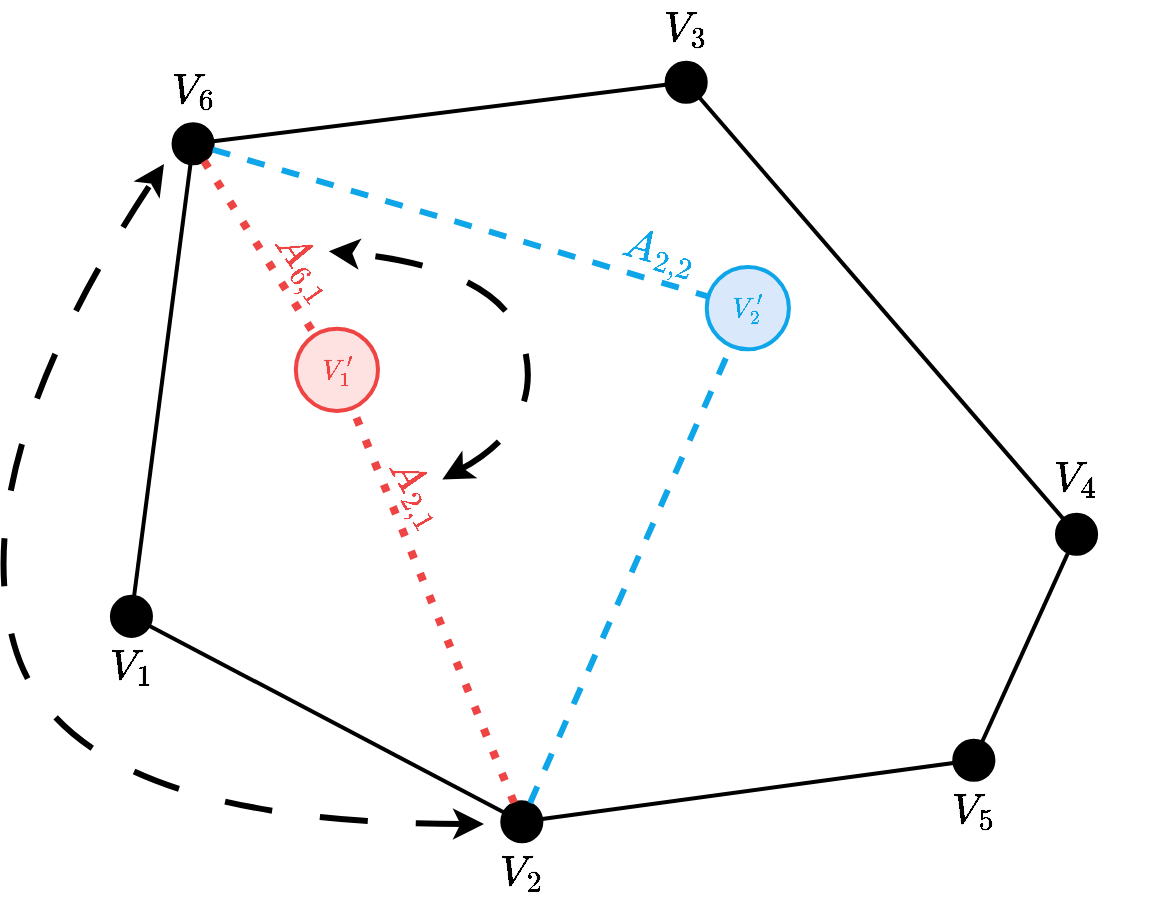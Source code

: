 <mxfile version="21.2.8" type="device">
  <diagram name="Page-1" id="pyHq3Q06zmXxc1-A2x4C">
    <mxGraphModel dx="987" dy="593" grid="1" gridSize="10" guides="1" tooltips="1" connect="1" arrows="1" fold="1" page="1" pageScale="1" pageWidth="610" pageHeight="488" math="1" shadow="0">
      <root>
        <mxCell id="0" />
        <mxCell id="1" parent="0" />
        <mxCell id="qUlzwYCwUEQAwR1e-6NB-60" value="" style="group" parent="1" vertex="1" connectable="0">
          <mxGeometry x="52.91" y="18" width="534.18" height="452" as="geometry" />
        </mxCell>
        <mxCell id="qUlzwYCwUEQAwR1e-6NB-1" value="" style="ellipse;whiteSpace=wrap;html=1;aspect=fixed;fillColor=#000000;" parent="qUlzwYCwUEQAwR1e-6NB-60" vertex="1">
          <mxGeometry x="51.363" y="61.636" width="20.545" height="20.545" as="geometry" />
        </mxCell>
        <mxCell id="qUlzwYCwUEQAwR1e-6NB-9" style="edgeStyle=none;rounded=0;orthogonalLoop=1;jettySize=auto;html=1;endArrow=none;endFill=0;strokeWidth=2;" parent="qUlzwYCwUEQAwR1e-6NB-60" source="qUlzwYCwUEQAwR1e-6NB-2" edge="1">
          <mxGeometry relative="1" as="geometry">
            <mxPoint x="503.362" y="267.091" as="targetPoint" />
          </mxGeometry>
        </mxCell>
        <mxCell id="qUlzwYCwUEQAwR1e-6NB-2" value="" style="ellipse;whiteSpace=wrap;html=1;aspect=fixed;fillColor=#000000;" parent="qUlzwYCwUEQAwR1e-6NB-60" vertex="1">
          <mxGeometry x="297.908" y="30.818" width="20.545" height="20.545" as="geometry" />
        </mxCell>
        <mxCell id="qUlzwYCwUEQAwR1e-6NB-8" style="edgeStyle=none;rounded=0;orthogonalLoop=1;jettySize=auto;html=1;endArrow=none;endFill=0;strokeWidth=2;" parent="qUlzwYCwUEQAwR1e-6NB-60" source="qUlzwYCwUEQAwR1e-6NB-1" target="qUlzwYCwUEQAwR1e-6NB-2" edge="1">
          <mxGeometry relative="1" as="geometry" />
        </mxCell>
        <mxCell id="qUlzwYCwUEQAwR1e-6NB-10" style="edgeStyle=none;rounded=0;orthogonalLoop=1;jettySize=auto;html=1;endArrow=none;endFill=0;strokeWidth=2;" parent="qUlzwYCwUEQAwR1e-6NB-60" target="qUlzwYCwUEQAwR1e-6NB-4" edge="1">
          <mxGeometry relative="1" as="geometry">
            <mxPoint x="503.362" y="267.091" as="sourcePoint" />
          </mxGeometry>
        </mxCell>
        <mxCell id="qUlzwYCwUEQAwR1e-6NB-3" value="" style="ellipse;whiteSpace=wrap;html=1;aspect=fixed;fillColor=#000000;" parent="qUlzwYCwUEQAwR1e-6NB-60" vertex="1">
          <mxGeometry x="493.089" y="256.818" width="20.545" height="20.545" as="geometry" />
        </mxCell>
        <mxCell id="qUlzwYCwUEQAwR1e-6NB-4" value="" style="ellipse;whiteSpace=wrap;html=1;aspect=fixed;fillColor=#000000;" parent="qUlzwYCwUEQAwR1e-6NB-60" vertex="1">
          <mxGeometry x="441.726" y="369.818" width="20.545" height="20.545" as="geometry" />
        </mxCell>
        <mxCell id="qUlzwYCwUEQAwR1e-6NB-5" value="" style="ellipse;whiteSpace=wrap;html=1;aspect=fixed;fillColor=#000000;" parent="qUlzwYCwUEQAwR1e-6NB-60" vertex="1">
          <mxGeometry x="215.727" y="400.636" width="20.545" height="20.545" as="geometry" />
        </mxCell>
        <mxCell id="qUlzwYCwUEQAwR1e-6NB-11" style="edgeStyle=none;rounded=0;orthogonalLoop=1;jettySize=auto;html=1;endArrow=none;endFill=0;strokeWidth=2;" parent="qUlzwYCwUEQAwR1e-6NB-60" source="qUlzwYCwUEQAwR1e-6NB-4" target="qUlzwYCwUEQAwR1e-6NB-5" edge="1">
          <mxGeometry relative="1" as="geometry" />
        </mxCell>
        <mxCell id="qUlzwYCwUEQAwR1e-6NB-7" style="rounded=0;orthogonalLoop=1;jettySize=auto;html=1;endArrow=none;endFill=0;strokeWidth=2;" parent="qUlzwYCwUEQAwR1e-6NB-60" source="qUlzwYCwUEQAwR1e-6NB-6" target="qUlzwYCwUEQAwR1e-6NB-1" edge="1">
          <mxGeometry relative="1" as="geometry" />
        </mxCell>
        <mxCell id="qUlzwYCwUEQAwR1e-6NB-12" style="edgeStyle=none;rounded=0;orthogonalLoop=1;jettySize=auto;html=1;endArrow=none;endFill=0;strokeWidth=2;" parent="qUlzwYCwUEQAwR1e-6NB-60" source="qUlzwYCwUEQAwR1e-6NB-6" target="qUlzwYCwUEQAwR1e-6NB-5" edge="1">
          <mxGeometry relative="1" as="geometry" />
        </mxCell>
        <mxCell id="qUlzwYCwUEQAwR1e-6NB-6" value="" style="ellipse;whiteSpace=wrap;html=1;aspect=fixed;fillColor=#000000;" parent="qUlzwYCwUEQAwR1e-6NB-60" vertex="1">
          <mxGeometry x="20.545" y="297.909" width="20.545" height="20.545" as="geometry" />
        </mxCell>
        <mxCell id="qUlzwYCwUEQAwR1e-6NB-13" value="$$V_{1}$$" style="text;html=1;strokeColor=none;fillColor=none;align=center;verticalAlign=middle;whiteSpace=wrap;rounded=0;fontSize=18;" parent="qUlzwYCwUEQAwR1e-6NB-60" vertex="1">
          <mxGeometry y="318.455" width="61.636" height="30.818" as="geometry" />
        </mxCell>
        <mxCell id="qUlzwYCwUEQAwR1e-6NB-14" value="$$V_{6} $$" style="text;html=1;strokeColor=none;fillColor=none;align=center;verticalAlign=middle;whiteSpace=wrap;rounded=0;fontSize=18;" parent="qUlzwYCwUEQAwR1e-6NB-60" vertex="1">
          <mxGeometry x="30.818" y="30.818" width="61.636" height="30.818" as="geometry" />
        </mxCell>
        <mxCell id="qUlzwYCwUEQAwR1e-6NB-15" value="$$V_{3}$$" style="text;html=1;strokeColor=none;fillColor=none;align=center;verticalAlign=middle;whiteSpace=wrap;rounded=0;fontSize=18;" parent="qUlzwYCwUEQAwR1e-6NB-60" vertex="1">
          <mxGeometry x="277.363" width="61.636" height="30.818" as="geometry" />
        </mxCell>
        <mxCell id="qUlzwYCwUEQAwR1e-6NB-16" value="$$V_{4}$$" style="text;html=1;strokeColor=none;fillColor=none;align=center;verticalAlign=middle;whiteSpace=wrap;rounded=0;fontSize=18;" parent="qUlzwYCwUEQAwR1e-6NB-60" vertex="1">
          <mxGeometry x="472.544" y="224.973" width="61.636" height="30.818" as="geometry" />
        </mxCell>
        <mxCell id="qUlzwYCwUEQAwR1e-6NB-17" value="$$V_{5}$$" style="text;html=1;strokeColor=none;fillColor=none;align=center;verticalAlign=middle;whiteSpace=wrap;rounded=0;fontSize=18;" parent="qUlzwYCwUEQAwR1e-6NB-60" vertex="1">
          <mxGeometry x="421.18" y="390.364" width="61.636" height="30.818" as="geometry" />
        </mxCell>
        <mxCell id="qUlzwYCwUEQAwR1e-6NB-18" value="$$V_{2}$$" style="text;html=1;strokeColor=none;fillColor=none;align=center;verticalAlign=middle;whiteSpace=wrap;rounded=0;fontSize=18;" parent="qUlzwYCwUEQAwR1e-6NB-60" vertex="1">
          <mxGeometry x="195.181" y="421.182" width="61.636" height="30.818" as="geometry" />
        </mxCell>
        <mxCell id="qUlzwYCwUEQAwR1e-6NB-20" value="" style="endArrow=none;dashed=1;html=1;dashPattern=1 2;strokeWidth=4;rounded=0;fillColor=#f8cecc;strokeColor=#ef4444;fontColor=#ef4444;" parent="qUlzwYCwUEQAwR1e-6NB-60" source="qUlzwYCwUEQAwR1e-6NB-5" target="qUlzwYCwUEQAwR1e-6NB-19" edge="1">
          <mxGeometry width="50" height="50" relative="1" as="geometry">
            <mxPoint x="195.181" y="246.545" as="sourcePoint" />
            <mxPoint x="246.545" y="195.182" as="targetPoint" />
          </mxGeometry>
        </mxCell>
        <mxCell id="qUlzwYCwUEQAwR1e-6NB-22" value="" style="endArrow=none;dashed=1;html=1;dashPattern=1 2;strokeWidth=4;rounded=0;fillColor=#f8cecc;strokeColor=#ef4444;fontColor=#ef4444;" parent="qUlzwYCwUEQAwR1e-6NB-60" source="qUlzwYCwUEQAwR1e-6NB-1" target="qUlzwYCwUEQAwR1e-6NB-19" edge="1">
          <mxGeometry width="50" height="50" relative="1" as="geometry">
            <mxPoint x="47.667" y="310.563" as="sourcePoint" />
            <mxPoint x="137.219" y="203.055" as="targetPoint" />
          </mxGeometry>
        </mxCell>
        <mxCell id="qUlzwYCwUEQAwR1e-6NB-19" value="$$V^\prime_1$$" style="ellipse;whiteSpace=wrap;html=1;aspect=fixed;fillColor=#fee2e2;strokeColor=#ef4444;strokeWidth=2;fontColor=#ef4444;" parent="qUlzwYCwUEQAwR1e-6NB-60" vertex="1">
          <mxGeometry x="113.0" y="164.364" width="41.09" height="41.09" as="geometry" />
        </mxCell>
        <mxCell id="qUlzwYCwUEQAwR1e-6NB-29" value="$$V^\prime_2$$" style="ellipse;whiteSpace=wrap;html=1;aspect=fixed;fillColor=#dae8fc;strokeColor=#0ea5e9;strokeWidth=2;fontColor=#0ea5e9;" parent="qUlzwYCwUEQAwR1e-6NB-60" vertex="1">
          <mxGeometry x="318.453" y="133.545" width="41.09" height="41.09" as="geometry" />
        </mxCell>
        <mxCell id="qUlzwYCwUEQAwR1e-6NB-40" value="" style="endArrow=none;dashed=1;html=1;strokeWidth=3;rounded=0;fillColor=#dae8fc;strokeColor=#0ea5e9;fontColor=#0ea5e9;" parent="qUlzwYCwUEQAwR1e-6NB-60" source="qUlzwYCwUEQAwR1e-6NB-1" target="qUlzwYCwUEQAwR1e-6NB-29" edge="1">
          <mxGeometry width="50" height="50" relative="1" as="geometry">
            <mxPoint x="92.454" y="82.182" as="sourcePoint" />
            <mxPoint x="330.888" y="173.538" as="targetPoint" />
          </mxGeometry>
        </mxCell>
        <mxCell id="qUlzwYCwUEQAwR1e-6NB-38" value="" style="endArrow=none;dashed=1;html=1;strokeWidth=3;rounded=0;fillColor=#dae8fc;strokeColor=#0ea5e9;fontColor=#0ea5e9;" parent="qUlzwYCwUEQAwR1e-6NB-60" source="qUlzwYCwUEQAwR1e-6NB-5" target="qUlzwYCwUEQAwR1e-6NB-29" edge="1">
          <mxGeometry width="50" height="50" relative="1" as="geometry">
            <mxPoint x="376.605" y="381.17" as="sourcePoint" />
            <mxPoint x="277.358" y="182.75" as="targetPoint" />
          </mxGeometry>
        </mxCell>
        <mxCell id="qUlzwYCwUEQAwR1e-6NB-56" value="$$A_{2,2}$$" style="text;html=1;strokeColor=none;fillColor=none;align=center;verticalAlign=middle;whiteSpace=wrap;rounded=0;fontSize=18;rotation=16;fontColor=#0ea5e9;" parent="qUlzwYCwUEQAwR1e-6NB-60" vertex="1">
          <mxGeometry x="264.008" y="111.973" width="61.636" height="30.818" as="geometry" />
        </mxCell>
        <mxCell id="sbEeB9x0Im4xSx7H8_SN-5" value="$$A_{6,1}$$" style="text;html=1;strokeColor=none;fillColor=none;align=center;verticalAlign=middle;whiteSpace=wrap;rounded=0;fontSize=18;rotation=55;fontColor=#EF4444;" vertex="1" parent="qUlzwYCwUEQAwR1e-6NB-60">
          <mxGeometry x="86.088" y="119.003" width="61.636" height="30.818" as="geometry" />
        </mxCell>
        <mxCell id="sbEeB9x0Im4xSx7H8_SN-6" value="$$A_{2,1}$$" style="text;html=1;strokeColor=none;fillColor=none;align=center;verticalAlign=middle;whiteSpace=wrap;rounded=0;fontSize=18;rotation=60;fontColor=#EF4444;" vertex="1" parent="qUlzwYCwUEQAwR1e-6NB-60">
          <mxGeometry x="142.088" y="232.003" width="61.636" height="30.818" as="geometry" />
        </mxCell>
        <mxCell id="sbEeB9x0Im4xSx7H8_SN-9" value="" style="curved=1;endArrow=classic;html=1;rounded=0;exitX=0.5;exitY=0;exitDx=0;exitDy=0;entryX=0.5;entryY=0;entryDx=0;entryDy=0;startArrow=classic;startFill=1;strokeWidth=3;dashed=1;dashPattern=8 8;" edge="1" parent="qUlzwYCwUEQAwR1e-6NB-60" source="sbEeB9x0Im4xSx7H8_SN-6" target="sbEeB9x0Im4xSx7H8_SN-5">
          <mxGeometry width="50" height="50" relative="1" as="geometry">
            <mxPoint x="347.09" y="262" as="sourcePoint" />
            <mxPoint x="397.09" y="212" as="targetPoint" />
            <Array as="points">
              <mxPoint x="237.09" y="212" />
              <mxPoint x="217.09" y="134" />
            </Array>
          </mxGeometry>
        </mxCell>
        <mxCell id="sbEeB9x0Im4xSx7H8_SN-8" value="" style="curved=1;endArrow=classic;html=1;rounded=0;startArrow=classic;startFill=1;strokeWidth=3;dashed=1;dashPattern=8 8;" edge="1" parent="1">
          <mxGeometry width="50" height="50" relative="1" as="geometry">
            <mxPoint x="260" y="430" as="sourcePoint" />
            <mxPoint x="100" y="100" as="targetPoint" />
            <Array as="points">
              <mxPoint x="50" y="430" />
              <mxPoint y="250" />
            </Array>
          </mxGeometry>
        </mxCell>
      </root>
    </mxGraphModel>
  </diagram>
</mxfile>
